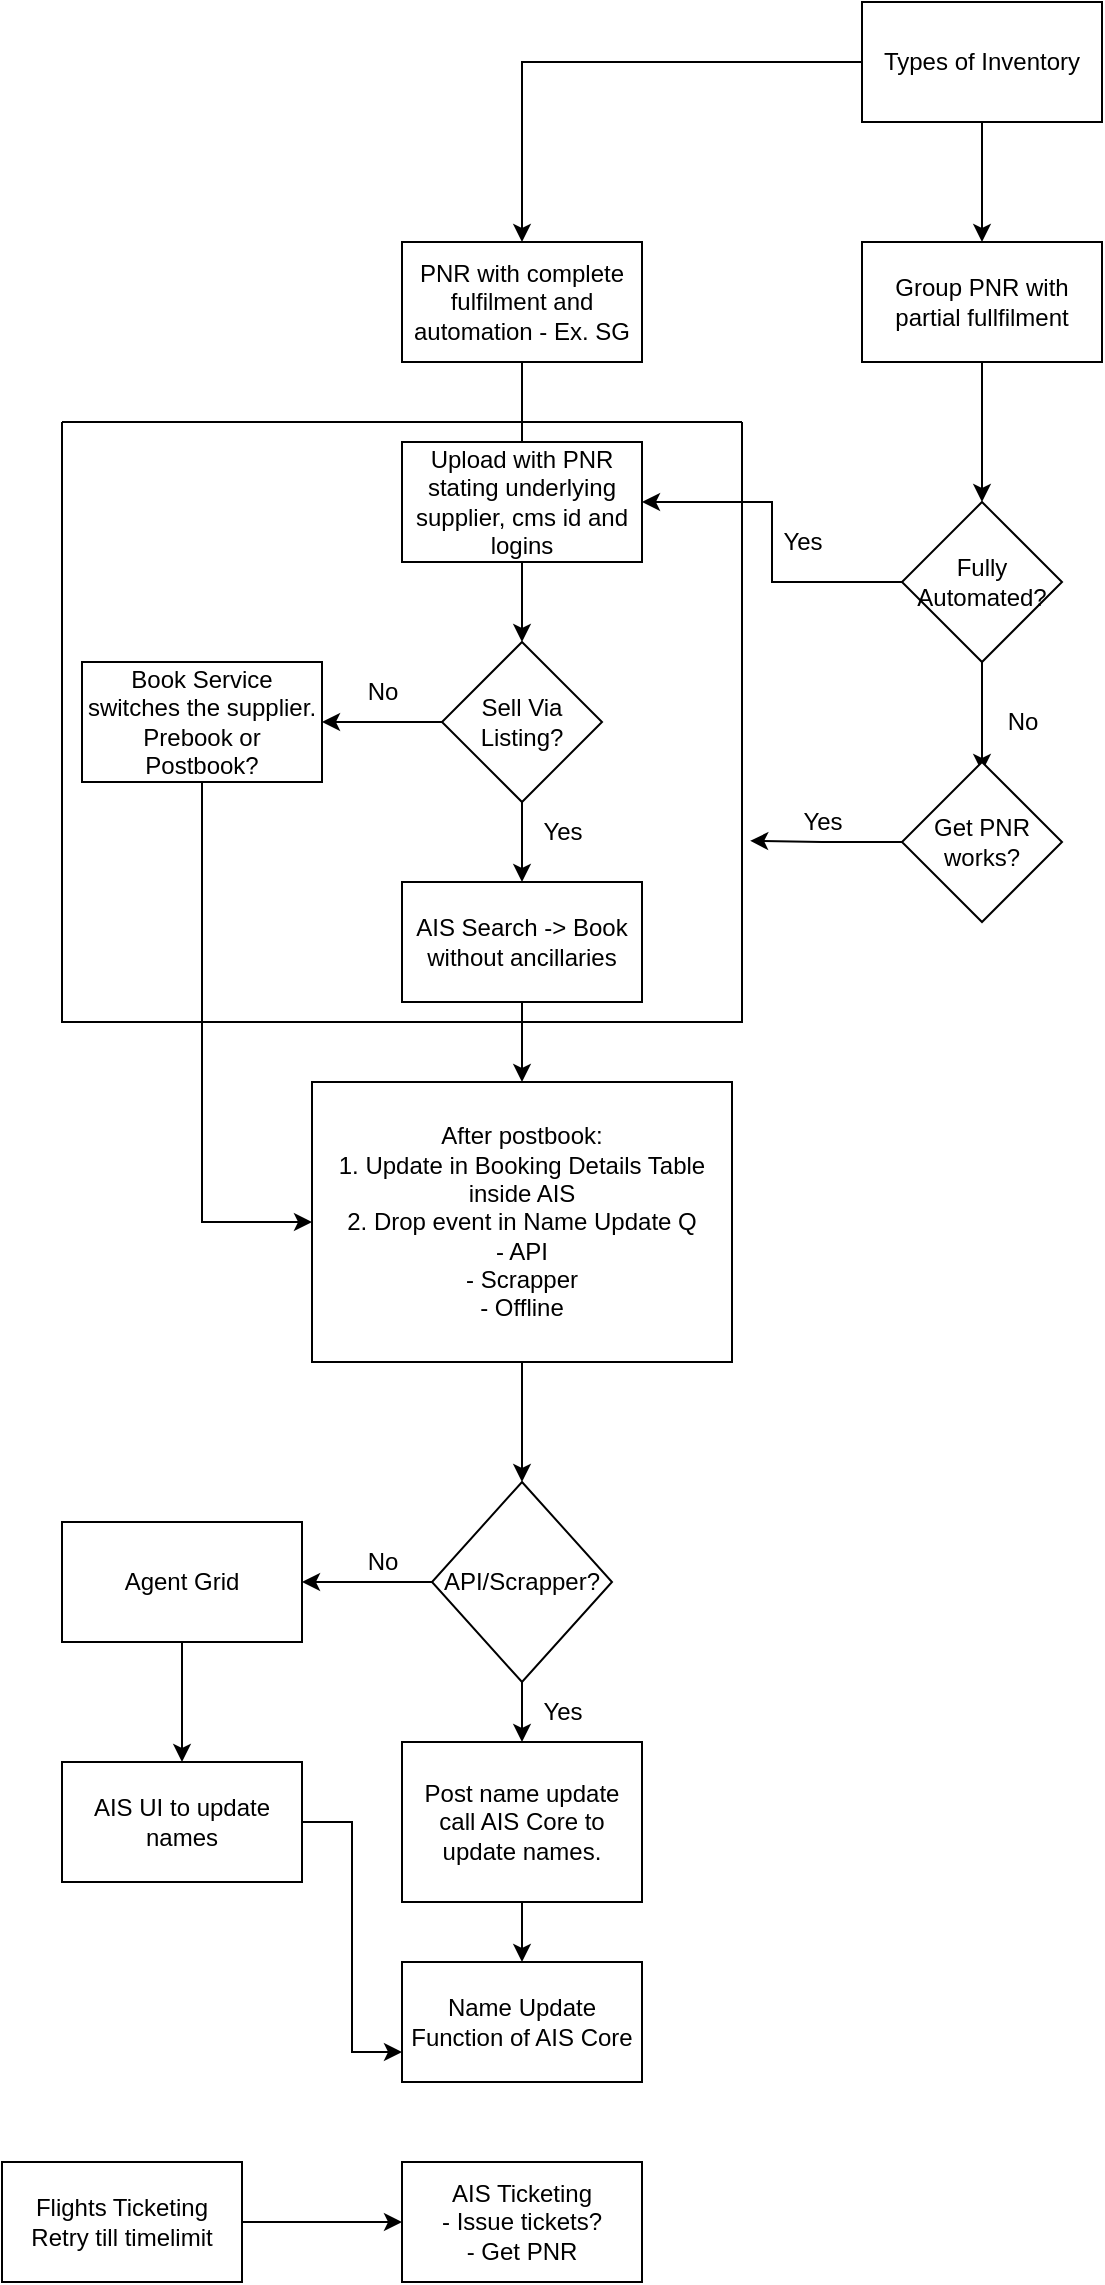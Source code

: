 <mxfile version="21.1.4" type="github">
  <diagram name="Page-1" id="l4bItQhknuIkyfT2mQaK">
    <mxGraphModel dx="2156" dy="763" grid="1" gridSize="10" guides="1" tooltips="1" connect="1" arrows="1" fold="1" page="1" pageScale="1" pageWidth="850" pageHeight="1100" math="0" shadow="0">
      <root>
        <mxCell id="0" />
        <mxCell id="1" parent="0" />
        <mxCell id="zPzWE7VY63OCw9VrKBVE-4" style="edgeStyle=orthogonalEdgeStyle;rounded=0;orthogonalLoop=1;jettySize=auto;html=1;" edge="1" parent="1" source="zPzWE7VY63OCw9VrKBVE-1" target="zPzWE7VY63OCw9VrKBVE-2">
          <mxGeometry relative="1" as="geometry" />
        </mxCell>
        <mxCell id="zPzWE7VY63OCw9VrKBVE-22" value="" style="edgeStyle=orthogonalEdgeStyle;rounded=0;orthogonalLoop=1;jettySize=auto;html=1;" edge="1" parent="1" source="zPzWE7VY63OCw9VrKBVE-1" target="zPzWE7VY63OCw9VrKBVE-21">
          <mxGeometry relative="1" as="geometry" />
        </mxCell>
        <mxCell id="zPzWE7VY63OCw9VrKBVE-1" value="Types of Inventory" style="rounded=0;whiteSpace=wrap;html=1;" vertex="1" parent="1">
          <mxGeometry x="320" y="40" width="120" height="60" as="geometry" />
        </mxCell>
        <mxCell id="zPzWE7VY63OCw9VrKBVE-6" value="" style="edgeStyle=orthogonalEdgeStyle;rounded=0;orthogonalLoop=1;jettySize=auto;html=1;" edge="1" parent="1" source="zPzWE7VY63OCw9VrKBVE-2">
          <mxGeometry relative="1" as="geometry">
            <mxPoint x="150" y="290" as="targetPoint" />
          </mxGeometry>
        </mxCell>
        <mxCell id="zPzWE7VY63OCw9VrKBVE-2" value="PNR with complete fulfilment and automation - Ex. SG" style="rounded=0;whiteSpace=wrap;html=1;" vertex="1" parent="1">
          <mxGeometry x="90" y="160" width="120" height="60" as="geometry" />
        </mxCell>
        <mxCell id="zPzWE7VY63OCw9VrKBVE-12" value="" style="edgeStyle=orthogonalEdgeStyle;rounded=0;orthogonalLoop=1;jettySize=auto;html=1;" edge="1" parent="1" source="zPzWE7VY63OCw9VrKBVE-8" target="zPzWE7VY63OCw9VrKBVE-11">
          <mxGeometry relative="1" as="geometry" />
        </mxCell>
        <mxCell id="zPzWE7VY63OCw9VrKBVE-8" value="Upload with PNR stating underlying supplier, cms id and logins" style="rounded=0;whiteSpace=wrap;html=1;" vertex="1" parent="1">
          <mxGeometry x="90" y="260" width="120" height="60" as="geometry" />
        </mxCell>
        <mxCell id="zPzWE7VY63OCw9VrKBVE-14" value="" style="edgeStyle=orthogonalEdgeStyle;rounded=0;orthogonalLoop=1;jettySize=auto;html=1;" edge="1" parent="1" source="zPzWE7VY63OCw9VrKBVE-11" target="zPzWE7VY63OCw9VrKBVE-13">
          <mxGeometry relative="1" as="geometry" />
        </mxCell>
        <mxCell id="zPzWE7VY63OCw9VrKBVE-19" value="" style="edgeStyle=orthogonalEdgeStyle;rounded=0;orthogonalLoop=1;jettySize=auto;html=1;" edge="1" parent="1" source="zPzWE7VY63OCw9VrKBVE-11" target="zPzWE7VY63OCw9VrKBVE-18">
          <mxGeometry relative="1" as="geometry" />
        </mxCell>
        <mxCell id="zPzWE7VY63OCw9VrKBVE-11" value="Sell Via Listing?" style="rhombus;whiteSpace=wrap;html=1;rounded=0;" vertex="1" parent="1">
          <mxGeometry x="110" y="360" width="80" height="80" as="geometry" />
        </mxCell>
        <mxCell id="zPzWE7VY63OCw9VrKBVE-17" value="" style="edgeStyle=orthogonalEdgeStyle;rounded=0;orthogonalLoop=1;jettySize=auto;html=1;" edge="1" parent="1" source="zPzWE7VY63OCw9VrKBVE-13" target="zPzWE7VY63OCw9VrKBVE-16">
          <mxGeometry relative="1" as="geometry" />
        </mxCell>
        <mxCell id="zPzWE7VY63OCw9VrKBVE-13" value="AIS Search -&amp;gt; Book without ancillaries" style="whiteSpace=wrap;html=1;rounded=0;" vertex="1" parent="1">
          <mxGeometry x="90" y="480" width="120" height="60" as="geometry" />
        </mxCell>
        <mxCell id="zPzWE7VY63OCw9VrKBVE-15" value="Yes" style="text;html=1;align=center;verticalAlign=middle;resizable=0;points=[];autosize=1;strokeColor=none;fillColor=none;" vertex="1" parent="1">
          <mxGeometry x="150" y="440" width="40" height="30" as="geometry" />
        </mxCell>
        <mxCell id="zPzWE7VY63OCw9VrKBVE-38" value="" style="edgeStyle=orthogonalEdgeStyle;rounded=0;orthogonalLoop=1;jettySize=auto;html=1;" edge="1" parent="1" source="zPzWE7VY63OCw9VrKBVE-16" target="zPzWE7VY63OCw9VrKBVE-37">
          <mxGeometry relative="1" as="geometry" />
        </mxCell>
        <mxCell id="zPzWE7VY63OCw9VrKBVE-16" value="After postbook:&lt;br&gt;1. Update in Booking Details Table inside AIS&lt;br&gt;2. Drop event in Name Update Q&lt;br&gt;- API&lt;br&gt;- Scrapper&lt;br&gt;- Offline" style="whiteSpace=wrap;html=1;rounded=0;" vertex="1" parent="1">
          <mxGeometry x="45" y="580" width="210" height="140" as="geometry" />
        </mxCell>
        <mxCell id="zPzWE7VY63OCw9VrKBVE-20" style="edgeStyle=orthogonalEdgeStyle;rounded=0;orthogonalLoop=1;jettySize=auto;html=1;entryX=0;entryY=0.5;entryDx=0;entryDy=0;" edge="1" parent="1" source="zPzWE7VY63OCw9VrKBVE-18" target="zPzWE7VY63OCw9VrKBVE-16">
          <mxGeometry relative="1" as="geometry" />
        </mxCell>
        <mxCell id="zPzWE7VY63OCw9VrKBVE-18" value="Book Service switches the supplier. Prebook or Postbook?" style="whiteSpace=wrap;html=1;rounded=0;" vertex="1" parent="1">
          <mxGeometry x="-70" y="370" width="120" height="60" as="geometry" />
        </mxCell>
        <mxCell id="zPzWE7VY63OCw9VrKBVE-24" value="" style="edgeStyle=orthogonalEdgeStyle;rounded=0;orthogonalLoop=1;jettySize=auto;html=1;" edge="1" parent="1" source="zPzWE7VY63OCw9VrKBVE-21" target="zPzWE7VY63OCw9VrKBVE-23">
          <mxGeometry relative="1" as="geometry" />
        </mxCell>
        <mxCell id="zPzWE7VY63OCw9VrKBVE-21" value="Group PNR with partial fullfilment" style="whiteSpace=wrap;html=1;rounded=0;" vertex="1" parent="1">
          <mxGeometry x="320" y="160" width="120" height="60" as="geometry" />
        </mxCell>
        <mxCell id="zPzWE7VY63OCw9VrKBVE-25" style="edgeStyle=orthogonalEdgeStyle;rounded=0;orthogonalLoop=1;jettySize=auto;html=1;entryX=1;entryY=0.5;entryDx=0;entryDy=0;" edge="1" parent="1" source="zPzWE7VY63OCw9VrKBVE-23" target="zPzWE7VY63OCw9VrKBVE-8">
          <mxGeometry relative="1" as="geometry" />
        </mxCell>
        <mxCell id="zPzWE7VY63OCw9VrKBVE-29" value="" style="edgeStyle=orthogonalEdgeStyle;rounded=0;orthogonalLoop=1;jettySize=auto;html=1;" edge="1" parent="1" source="zPzWE7VY63OCw9VrKBVE-23">
          <mxGeometry relative="1" as="geometry">
            <mxPoint x="380" y="425" as="targetPoint" />
          </mxGeometry>
        </mxCell>
        <mxCell id="zPzWE7VY63OCw9VrKBVE-23" value="Fully Automated?" style="rhombus;whiteSpace=wrap;html=1;rounded=0;" vertex="1" parent="1">
          <mxGeometry x="340" y="290" width="80" height="80" as="geometry" />
        </mxCell>
        <mxCell id="zPzWE7VY63OCw9VrKBVE-26" value="Yes" style="text;html=1;align=center;verticalAlign=middle;resizable=0;points=[];autosize=1;strokeColor=none;fillColor=none;" vertex="1" parent="1">
          <mxGeometry x="270" y="295" width="40" height="30" as="geometry" />
        </mxCell>
        <mxCell id="zPzWE7VY63OCw9VrKBVE-30" value="No" style="text;html=1;align=center;verticalAlign=middle;resizable=0;points=[];autosize=1;strokeColor=none;fillColor=none;" vertex="1" parent="1">
          <mxGeometry x="380" y="385" width="40" height="30" as="geometry" />
        </mxCell>
        <mxCell id="zPzWE7VY63OCw9VrKBVE-33" value="" style="swimlane;startSize=0;" vertex="1" parent="1">
          <mxGeometry x="-80" y="250" width="340" height="300" as="geometry">
            <mxRectangle x="-80" y="250" width="50" height="40" as="alternateBounds" />
          </mxGeometry>
        </mxCell>
        <mxCell id="zPzWE7VY63OCw9VrKBVE-36" value="No" style="text;html=1;align=center;verticalAlign=middle;resizable=0;points=[];autosize=1;strokeColor=none;fillColor=none;" vertex="1" parent="zPzWE7VY63OCw9VrKBVE-33">
          <mxGeometry x="140" y="120" width="40" height="30" as="geometry" />
        </mxCell>
        <mxCell id="zPzWE7VY63OCw9VrKBVE-58" style="edgeStyle=orthogonalEdgeStyle;rounded=0;orthogonalLoop=1;jettySize=auto;html=1;entryX=1.012;entryY=0.698;entryDx=0;entryDy=0;entryPerimeter=0;" edge="1" parent="1" source="zPzWE7VY63OCw9VrKBVE-35" target="zPzWE7VY63OCw9VrKBVE-33">
          <mxGeometry relative="1" as="geometry" />
        </mxCell>
        <mxCell id="zPzWE7VY63OCw9VrKBVE-35" value="Get PNR works?" style="rhombus;whiteSpace=wrap;html=1;" vertex="1" parent="1">
          <mxGeometry x="340" y="420" width="80" height="80" as="geometry" />
        </mxCell>
        <mxCell id="zPzWE7VY63OCw9VrKBVE-41" value="" style="edgeStyle=orthogonalEdgeStyle;rounded=0;orthogonalLoop=1;jettySize=auto;html=1;" edge="1" parent="1" source="zPzWE7VY63OCw9VrKBVE-37" target="zPzWE7VY63OCw9VrKBVE-40">
          <mxGeometry relative="1" as="geometry" />
        </mxCell>
        <mxCell id="zPzWE7VY63OCw9VrKBVE-51" value="" style="edgeStyle=orthogonalEdgeStyle;rounded=0;orthogonalLoop=1;jettySize=auto;html=1;" edge="1" parent="1" source="zPzWE7VY63OCw9VrKBVE-37" target="zPzWE7VY63OCw9VrKBVE-50">
          <mxGeometry relative="1" as="geometry" />
        </mxCell>
        <mxCell id="zPzWE7VY63OCw9VrKBVE-37" value="API/Scrapper?" style="rhombus;whiteSpace=wrap;html=1;rounded=0;" vertex="1" parent="1">
          <mxGeometry x="105" y="780" width="90" height="100" as="geometry" />
        </mxCell>
        <mxCell id="zPzWE7VY63OCw9VrKBVE-49" value="" style="edgeStyle=orthogonalEdgeStyle;rounded=0;orthogonalLoop=1;jettySize=auto;html=1;" edge="1" parent="1" source="zPzWE7VY63OCw9VrKBVE-40" target="zPzWE7VY63OCw9VrKBVE-48">
          <mxGeometry relative="1" as="geometry" />
        </mxCell>
        <mxCell id="zPzWE7VY63OCw9VrKBVE-40" value="Post name update call AIS Core to update names." style="rounded=0;whiteSpace=wrap;html=1;" vertex="1" parent="1">
          <mxGeometry x="90" y="910" width="120" height="80" as="geometry" />
        </mxCell>
        <mxCell id="zPzWE7VY63OCw9VrKBVE-42" value="AIS Ticketing&lt;br&gt;- Issue tickets?&lt;br&gt;- Get PNR" style="whiteSpace=wrap;html=1;rounded=0;" vertex="1" parent="1">
          <mxGeometry x="90" y="1120" width="120" height="60" as="geometry" />
        </mxCell>
        <mxCell id="zPzWE7VY63OCw9VrKBVE-44" value="Yes" style="text;html=1;align=center;verticalAlign=middle;resizable=0;points=[];autosize=1;strokeColor=none;fillColor=none;" vertex="1" parent="1">
          <mxGeometry x="150" y="880" width="40" height="30" as="geometry" />
        </mxCell>
        <mxCell id="zPzWE7VY63OCw9VrKBVE-47" value="" style="edgeStyle=orthogonalEdgeStyle;rounded=0;orthogonalLoop=1;jettySize=auto;html=1;" edge="1" parent="1" source="zPzWE7VY63OCw9VrKBVE-45" target="zPzWE7VY63OCw9VrKBVE-42">
          <mxGeometry relative="1" as="geometry" />
        </mxCell>
        <mxCell id="zPzWE7VY63OCw9VrKBVE-45" value="Flights Ticketing&lt;br&gt;Retry till timelimit" style="whiteSpace=wrap;html=1;rounded=0;" vertex="1" parent="1">
          <mxGeometry x="-110" y="1120" width="120" height="60" as="geometry" />
        </mxCell>
        <mxCell id="zPzWE7VY63OCw9VrKBVE-48" value="Name Update Function of AIS Core" style="whiteSpace=wrap;html=1;rounded=0;" vertex="1" parent="1">
          <mxGeometry x="90" y="1020" width="120" height="60" as="geometry" />
        </mxCell>
        <mxCell id="zPzWE7VY63OCw9VrKBVE-54" value="" style="edgeStyle=orthogonalEdgeStyle;rounded=0;orthogonalLoop=1;jettySize=auto;html=1;" edge="1" parent="1" source="zPzWE7VY63OCw9VrKBVE-50" target="zPzWE7VY63OCw9VrKBVE-53">
          <mxGeometry relative="1" as="geometry" />
        </mxCell>
        <mxCell id="zPzWE7VY63OCw9VrKBVE-50" value="Agent Grid" style="whiteSpace=wrap;html=1;rounded=0;" vertex="1" parent="1">
          <mxGeometry x="-80" y="800" width="120" height="60" as="geometry" />
        </mxCell>
        <mxCell id="zPzWE7VY63OCw9VrKBVE-52" value="No" style="text;html=1;align=center;verticalAlign=middle;resizable=0;points=[];autosize=1;strokeColor=none;fillColor=none;" vertex="1" parent="1">
          <mxGeometry x="60" y="805" width="40" height="30" as="geometry" />
        </mxCell>
        <mxCell id="zPzWE7VY63OCw9VrKBVE-55" style="edgeStyle=orthogonalEdgeStyle;rounded=0;orthogonalLoop=1;jettySize=auto;html=1;entryX=0;entryY=0.75;entryDx=0;entryDy=0;" edge="1" parent="1" source="zPzWE7VY63OCw9VrKBVE-53" target="zPzWE7VY63OCw9VrKBVE-48">
          <mxGeometry relative="1" as="geometry" />
        </mxCell>
        <mxCell id="zPzWE7VY63OCw9VrKBVE-53" value="AIS UI to update names" style="whiteSpace=wrap;html=1;rounded=0;" vertex="1" parent="1">
          <mxGeometry x="-80" y="920" width="120" height="60" as="geometry" />
        </mxCell>
        <mxCell id="zPzWE7VY63OCw9VrKBVE-59" value="Yes" style="text;html=1;align=center;verticalAlign=middle;resizable=0;points=[];autosize=1;strokeColor=none;fillColor=none;" vertex="1" parent="1">
          <mxGeometry x="280" y="435" width="40" height="30" as="geometry" />
        </mxCell>
      </root>
    </mxGraphModel>
  </diagram>
</mxfile>
